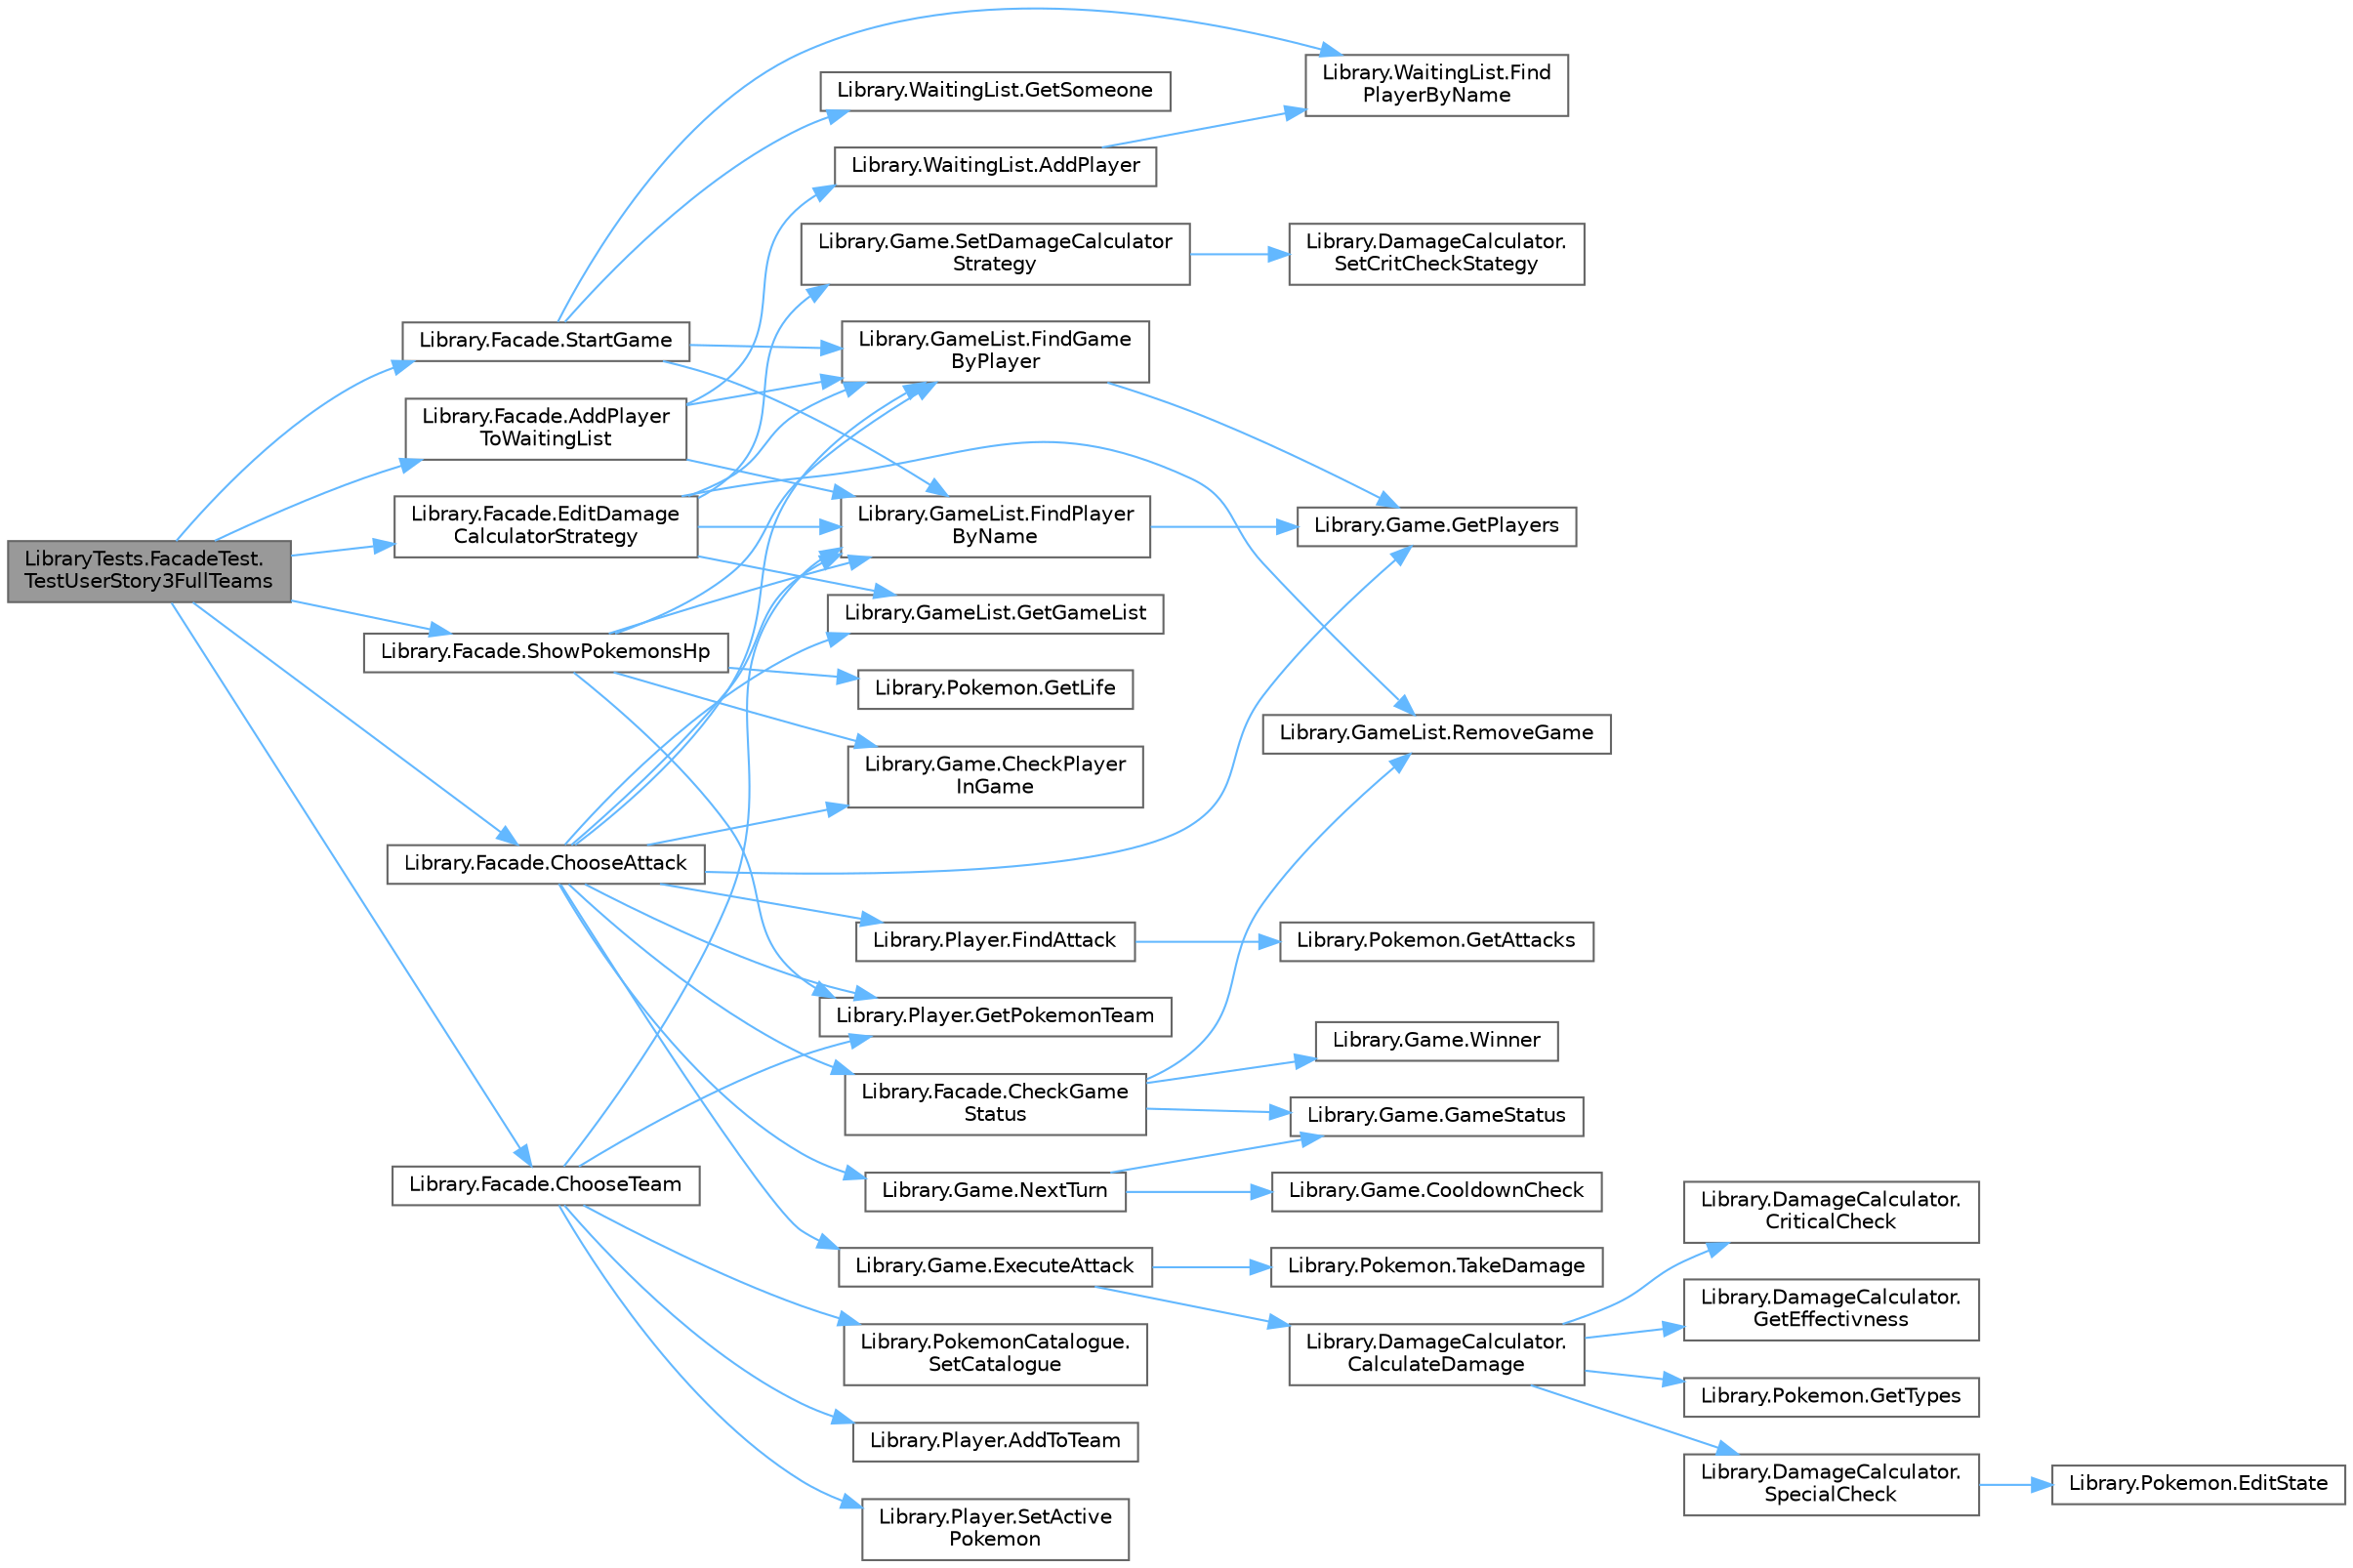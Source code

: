 digraph "LibraryTests.FacadeTest.TestUserStory3FullTeams"
{
 // INTERACTIVE_SVG=YES
 // LATEX_PDF_SIZE
  bgcolor="transparent";
  edge [fontname=Helvetica,fontsize=10,labelfontname=Helvetica,labelfontsize=10];
  node [fontname=Helvetica,fontsize=10,shape=box,height=0.2,width=0.4];
  rankdir="LR";
  Node1 [id="Node000001",label="LibraryTests.FacadeTest.\lTestUserStory3FullTeams",height=0.2,width=0.4,color="gray40", fillcolor="grey60", style="filled", fontcolor="black",tooltip="Verifica que cuando ambos jugadores tienen equipos completos, se puede muestrar el HP de los Pokemon ..."];
  Node1 -> Node2 [id="edge1_Node000001_Node000002",color="steelblue1",style="solid",tooltip=" "];
  Node2 [id="Node000002",label="Library.Facade.AddPlayer\lToWaitingList",height=0.2,width=0.4,color="grey40", fillcolor="white", style="filled",URL="$classLibrary_1_1Facade.html#ab8784ba49bab75ab95697412f7154c37",tooltip="Historia de usuario 9: Agrega un jugador a la lista de espera."];
  Node2 -> Node3 [id="edge2_Node000002_Node000003",color="steelblue1",style="solid",tooltip=" "];
  Node3 [id="Node000003",label="Library.WaitingList.AddPlayer",height=0.2,width=0.4,color="grey40", fillcolor="white", style="filled",URL="$classLibrary_1_1WaitingList.html#a47c96f30aa249140efbc4de70897c252",tooltip="Agrega un jugador a la lista de espera."];
  Node3 -> Node4 [id="edge3_Node000003_Node000004",color="steelblue1",style="solid",tooltip=" "];
  Node4 [id="Node000004",label="Library.WaitingList.Find\lPlayerByName",height=0.2,width=0.4,color="grey40", fillcolor="white", style="filled",URL="$classLibrary_1_1WaitingList.html#a69b27efd2d600c5c60cf18019dc3f0b8",tooltip="Devuelve un jugador de la lista de espera buscandolo por su nombre."];
  Node2 -> Node5 [id="edge4_Node000002_Node000005",color="steelblue1",style="solid",tooltip=" "];
  Node5 [id="Node000005",label="Library.GameList.FindGame\lByPlayer",height=0.2,width=0.4,color="grey40", fillcolor="white", style="filled",URL="$classLibrary_1_1GameList.html#ae4cc442c2a00c3746fd92955ddcb849a",tooltip="Devuelve la partida en la que se encuentra un jugador."];
  Node5 -> Node6 [id="edge5_Node000005_Node000006",color="steelblue1",style="solid",tooltip=" "];
  Node6 [id="Node000006",label="Library.Game.GetPlayers",height=0.2,width=0.4,color="grey40", fillcolor="white", style="filled",URL="$classLibrary_1_1Game.html#a1fb151121019847487457c48804a2ad4",tooltip="Obtiene la lista de jugadores de la partida."];
  Node2 -> Node7 [id="edge6_Node000002_Node000007",color="steelblue1",style="solid",tooltip=" "];
  Node7 [id="Node000007",label="Library.GameList.FindPlayer\lByName",height=0.2,width=0.4,color="grey40", fillcolor="white", style="filled",URL="$classLibrary_1_1GameList.html#a08e1d49ca4fdca05d55d094865a850ff",tooltip="Devuelve un jugador buscandolo por su nombre."];
  Node7 -> Node6 [id="edge7_Node000007_Node000006",color="steelblue1",style="solid",tooltip=" "];
  Node1 -> Node8 [id="edge8_Node000001_Node000008",color="steelblue1",style="solid",tooltip=" "];
  Node8 [id="Node000008",label="Library.Facade.ChooseAttack",height=0.2,width=0.4,color="grey40", fillcolor="white", style="filled",URL="$classLibrary_1_1Facade.html#a654944afb774828780427cef30687c84",tooltip="Historia de usuario 4: Permite a un jugador elegir y ejecutar un ataque durante su turno en una parti..."];
  Node8 -> Node9 [id="edge9_Node000008_Node000009",color="steelblue1",style="solid",tooltip=" "];
  Node9 [id="Node000009",label="Library.Facade.CheckGame\lStatus",height=0.2,width=0.4,color="grey40", fillcolor="white", style="filled",URL="$classLibrary_1_1Facade.html#a26ddb0a7ae0b909f2ded88a249a58aaa",tooltip="Historia de usuario 6: Comprueba el estado de una partida y determina si continúa o hay un ganador."];
  Node9 -> Node10 [id="edge10_Node000009_Node000010",color="steelblue1",style="solid",tooltip=" "];
  Node10 [id="Node000010",label="Library.Game.GameStatus",height=0.2,width=0.4,color="grey40", fillcolor="white", style="filled",URL="$classLibrary_1_1Game.html#a0a385f5808069509de00a98164a7db4c",tooltip="Verifica si el juego sigue en curso evaluando el nivel de vida de cada Pokemon para ambos jugadores."];
  Node9 -> Node11 [id="edge11_Node000009_Node000011",color="steelblue1",style="solid",tooltip=" "];
  Node11 [id="Node000011",label="Library.GameList.RemoveGame",height=0.2,width=0.4,color="grey40", fillcolor="white", style="filled",URL="$classLibrary_1_1GameList.html#a25df7d919bc1a6673017f8a2ca17ad96",tooltip="Elimina una partida de la lista de partidas."];
  Node9 -> Node12 [id="edge12_Node000009_Node000012",color="steelblue1",style="solid",tooltip=" "];
  Node12 [id="Node000012",label="Library.Game.Winner",height=0.2,width=0.4,color="grey40", fillcolor="white", style="filled",URL="$classLibrary_1_1Game.html#aa80cd9a167630fe0426d07e0cc57ca01",tooltip="Determina el ganador y el perdedor del juego basándose en la cantidad de vida de los Pokemon de cada ..."];
  Node8 -> Node13 [id="edge13_Node000008_Node000013",color="steelblue1",style="solid",tooltip=" "];
  Node13 [id="Node000013",label="Library.Game.CheckPlayer\lInGame",height=0.2,width=0.4,color="grey40", fillcolor="white", style="filled",URL="$classLibrary_1_1Game.html#a6fef208659545ad27589078aa7298cce",tooltip="Busca si hay un jugador con el mismo nombre que el del parámetro en una partida."];
  Node8 -> Node14 [id="edge14_Node000008_Node000014",color="steelblue1",style="solid",tooltip=" "];
  Node14 [id="Node000014",label="Library.Game.ExecuteAttack",height=0.2,width=0.4,color="grey40", fillcolor="white", style="filled",URL="$classLibrary_1_1Game.html#a656f35f805445764adcdd3a51de65693",tooltip="Ejecuta un ataque por parte del Pokemon activo del jugador actual, siempre y cuando no se encuentre d..."];
  Node14 -> Node15 [id="edge15_Node000014_Node000015",color="steelblue1",style="solid",tooltip=" "];
  Node15 [id="Node000015",label="Library.DamageCalculator.\lCalculateDamage",height=0.2,width=0.4,color="grey40", fillcolor="white", style="filled",URL="$classLibrary_1_1DamageCalculator.html#a0684bc36799bc6bc3b46780b7263e60d",tooltip="Calcula el daño infligido a un Pokemon objetivo. Para esto tiene en cuenta el valor de ataque,..."];
  Node15 -> Node16 [id="edge16_Node000015_Node000016",color="steelblue1",style="solid",tooltip=" "];
  Node16 [id="Node000016",label="Library.DamageCalculator.\lCriticalCheck",height=0.2,width=0.4,color="grey40", fillcolor="white", style="filled",URL="$classLibrary_1_1DamageCalculator.html#a3a2f89d68ff61105914612a5c1fdcae3",tooltip="Determina si un ataque resulta en un golpe crítico basado en una probabilidad aleatoria."];
  Node15 -> Node17 [id="edge17_Node000015_Node000017",color="steelblue1",style="solid",tooltip=" "];
  Node17 [id="Node000017",label="Library.DamageCalculator.\lGetEffectivness",height=0.2,width=0.4,color="grey40", fillcolor="white", style="filled",URL="$classLibrary_1_1DamageCalculator.html#a984d17ac844873844f080b61bd9d93be",tooltip="Obtiene la efectividad de un ataque de un tipo específico contra el o los tipos de un Pokemon."];
  Node15 -> Node18 [id="edge18_Node000015_Node000018",color="steelblue1",style="solid",tooltip=" "];
  Node18 [id="Node000018",label="Library.Pokemon.GetTypes",height=0.2,width=0.4,color="grey40", fillcolor="white", style="filled",URL="$classLibrary_1_1Pokemon.html#a0d0729ff4c6e58eb0fc323ed859d4789",tooltip="Devuelve la lista de tipos del Pokemon."];
  Node15 -> Node19 [id="edge19_Node000015_Node000019",color="steelblue1",style="solid",tooltip=" "];
  Node19 [id="Node000019",label="Library.DamageCalculator.\lSpecialCheck",height=0.2,width=0.4,color="grey40", fillcolor="white", style="filled",URL="$classLibrary_1_1DamageCalculator.html#a3ac5d47b8a7ebd067ef03b81c8907802",tooltip="Aplica un efecto especial al Pokemon objetivo, siempre y cuando el ataque recibido sea especial y el ..."];
  Node19 -> Node20 [id="edge20_Node000019_Node000020",color="steelblue1",style="solid",tooltip=" "];
  Node20 [id="Node000020",label="Library.Pokemon.EditState",height=0.2,width=0.4,color="grey40", fillcolor="white", style="filled",URL="$classLibrary_1_1Pokemon.html#a32523b114af4ade07ac3ecc0becd6a53",tooltip="Actualiza el currentState del pokemon."];
  Node14 -> Node21 [id="edge21_Node000014_Node000021",color="steelblue1",style="solid",tooltip=" "];
  Node21 [id="Node000021",label="Library.Pokemon.TakeDamage",height=0.2,width=0.4,color="grey40", fillcolor="white", style="filled",URL="$classLibrary_1_1Pokemon.html#af6dd4fd79bfeb99769976f6c26e497e5",tooltip="Resta puntos de vida a la vida actual. Convierte double a int para poder hacer la resta...."];
  Node8 -> Node22 [id="edge22_Node000008_Node000022",color="steelblue1",style="solid",tooltip=" "];
  Node22 [id="Node000022",label="Library.Player.FindAttack",height=0.2,width=0.4,color="grey40", fillcolor="white", style="filled",URL="$classLibrary_1_1Player.html#ae71c6dd4e6de83f82e3b6629a2511248",tooltip="Devuelve un ataque de la lista de ataques del pokemon activo."];
  Node22 -> Node23 [id="edge23_Node000022_Node000023",color="steelblue1",style="solid",tooltip=" "];
  Node23 [id="Node000023",label="Library.Pokemon.GetAttacks",height=0.2,width=0.4,color="grey40", fillcolor="white", style="filled",URL="$classLibrary_1_1Pokemon.html#a7d75c0e46aae96acbbeee27639f365b4",tooltip="Devuelve la lista de ataques del Pokemon."];
  Node8 -> Node5 [id="edge24_Node000008_Node000005",color="steelblue1",style="solid",tooltip=" "];
  Node8 -> Node7 [id="edge25_Node000008_Node000007",color="steelblue1",style="solid",tooltip=" "];
  Node8 -> Node24 [id="edge26_Node000008_Node000024",color="steelblue1",style="solid",tooltip=" "];
  Node24 [id="Node000024",label="Library.GameList.GetGameList",height=0.2,width=0.4,color="grey40", fillcolor="white", style="filled",URL="$classLibrary_1_1GameList.html#ac1fa9d98c95add77b73dcc229f5cc6bc",tooltip="Devuelve la lista de partidas."];
  Node8 -> Node6 [id="edge27_Node000008_Node000006",color="steelblue1",style="solid",tooltip=" "];
  Node8 -> Node25 [id="edge28_Node000008_Node000025",color="steelblue1",style="solid",tooltip=" "];
  Node25 [id="Node000025",label="Library.Player.GetPokemonTeam",height=0.2,width=0.4,color="grey40", fillcolor="white", style="filled",URL="$classLibrary_1_1Player.html#a6f5a234d3af2613c0c6bce8be92baab3",tooltip="Devuelve la lista de pokemons del jugador."];
  Node8 -> Node26 [id="edge29_Node000008_Node000026",color="steelblue1",style="solid",tooltip=" "];
  Node26 [id="Node000026",label="Library.Game.NextTurn",height=0.2,width=0.4,color="grey40", fillcolor="white", style="filled",URL="$classLibrary_1_1Game.html#a25e0e9d427c0b038062ad00141a493f7",tooltip="Avanza al siguiente turno del juego. Actualiza el contador de turnos, reduce el cooldown de los ataqu..."];
  Node26 -> Node27 [id="edge30_Node000026_Node000027",color="steelblue1",style="solid",tooltip=" "];
  Node27 [id="Node000027",label="Library.Game.CooldownCheck",height=0.2,width=0.4,color="grey40", fillcolor="white", style="filled",URL="$classLibrary_1_1Game.html#af4a72e9e14ded2568541b18696014825",tooltip="Reduce el tiempo de enfriamiento (cooldown) de todos los ataques especiales de cada Pokemon en los eq..."];
  Node26 -> Node10 [id="edge31_Node000026_Node000010",color="steelblue1",style="solid",tooltip=" "];
  Node1 -> Node28 [id="edge32_Node000001_Node000028",color="steelblue1",style="solid",tooltip=" "];
  Node28 [id="Node000028",label="Library.Facade.ChooseTeam",height=0.2,width=0.4,color="grey40", fillcolor="white", style="filled",URL="$classLibrary_1_1Facade.html#a542c335b954dab9971c87d83de9ccc97",tooltip="Historia 1: Permite a un jugador agregar un Pokemon al equipo desde el catálogo."];
  Node28 -> Node29 [id="edge33_Node000028_Node000029",color="steelblue1",style="solid",tooltip=" "];
  Node29 [id="Node000029",label="Library.Player.AddToTeam",height=0.2,width=0.4,color="grey40", fillcolor="white", style="filled",URL="$classLibrary_1_1Player.html#aca63ec3547f91e79f9f5c22e366dec9f",tooltip="Agrega un pokemon a la lista de pokemons del jugador."];
  Node28 -> Node7 [id="edge34_Node000028_Node000007",color="steelblue1",style="solid",tooltip=" "];
  Node28 -> Node25 [id="edge35_Node000028_Node000025",color="steelblue1",style="solid",tooltip=" "];
  Node28 -> Node30 [id="edge36_Node000028_Node000030",color="steelblue1",style="solid",tooltip=" "];
  Node30 [id="Node000030",label="Library.Player.SetActive\lPokemon",height=0.2,width=0.4,color="grey40", fillcolor="white", style="filled",URL="$classLibrary_1_1Player.html#a1dc483f61f95351bd3266c5f9663bfb1",tooltip="Cambia el pokemon activo si está vivo."];
  Node28 -> Node31 [id="edge37_Node000028_Node000031",color="steelblue1",style="solid",tooltip=" "];
  Node31 [id="Node000031",label="Library.PokemonCatalogue.\lSetCatalogue",height=0.2,width=0.4,color="grey40", fillcolor="white", style="filled",URL="$classLibrary_1_1PokemonCatalogue.html#a89deea710474bec8e34f3853fa26663f",tooltip="Inicialia el catalogo."];
  Node1 -> Node32 [id="edge38_Node000001_Node000032",color="steelblue1",style="solid",tooltip=" "];
  Node32 [id="Node000032",label="Library.Facade.EditDamage\lCalculatorStrategy",height=0.2,width=0.4,color="grey40", fillcolor="white", style="filled",URL="$classLibrary_1_1Facade.html#a9809b5935c0b49409da62958cd65b597",tooltip="Este método se encarga de cambiar la estrategia asignada en la calculadora de daño...."];
  Node32 -> Node5 [id="edge39_Node000032_Node000005",color="steelblue1",style="solid",tooltip=" "];
  Node32 -> Node7 [id="edge40_Node000032_Node000007",color="steelblue1",style="solid",tooltip=" "];
  Node32 -> Node24 [id="edge41_Node000032_Node000024",color="steelblue1",style="solid",tooltip=" "];
  Node32 -> Node11 [id="edge42_Node000032_Node000011",color="steelblue1",style="solid",tooltip=" "];
  Node32 -> Node33 [id="edge43_Node000032_Node000033",color="steelblue1",style="solid",tooltip=" "];
  Node33 [id="Node000033",label="Library.Game.SetDamageCalculator\lStrategy",height=0.2,width=0.4,color="grey40", fillcolor="white", style="filled",URL="$classLibrary_1_1Game.html#a77f6da1303c22a2e9318018ae687da41",tooltip="Permite cambiar la estrategia que contiene la calculadora de daño, solo se usa en los tests."];
  Node33 -> Node34 [id="edge44_Node000033_Node000034",color="steelblue1",style="solid",tooltip=" "];
  Node34 [id="Node000034",label="Library.DamageCalculator.\lSetCritCheckStategy",height=0.2,width=0.4,color="grey40", fillcolor="white", style="filled",URL="$classLibrary_1_1DamageCalculator.html#af28970536542db6f844927c0518e0eb5",tooltip="Asigna una estrategia para el cálculo de daño crítico."];
  Node1 -> Node35 [id="edge45_Node000001_Node000035",color="steelblue1",style="solid",tooltip=" "];
  Node35 [id="Node000035",label="Library.Facade.ShowPokemonsHp",height=0.2,width=0.4,color="grey40", fillcolor="white", style="filled",URL="$classLibrary_1_1Facade.html#a021e3e6d485a0cb0599f1821b49ef30c",tooltip="Historia de usuario 3: Muestra los puntos de vida (HP) de los Pokemon de un jugador."];
  Node35 -> Node13 [id="edge46_Node000035_Node000013",color="steelblue1",style="solid",tooltip=" "];
  Node35 -> Node5 [id="edge47_Node000035_Node000005",color="steelblue1",style="solid",tooltip=" "];
  Node35 -> Node7 [id="edge48_Node000035_Node000007",color="steelblue1",style="solid",tooltip=" "];
  Node35 -> Node36 [id="edge49_Node000035_Node000036",color="steelblue1",style="solid",tooltip=" "];
  Node36 [id="Node000036",label="Library.Pokemon.GetLife",height=0.2,width=0.4,color="grey40", fillcolor="white", style="filled",URL="$classLibrary_1_1Pokemon.html#ad7ecbc1418ce8ce1310b9bb3737d62d6",tooltip="Devuele la vida del Pokemon en el formato vidaActual/vidaBase."];
  Node35 -> Node25 [id="edge50_Node000035_Node000025",color="steelblue1",style="solid",tooltip=" "];
  Node1 -> Node37 [id="edge51_Node000001_Node000037",color="steelblue1",style="solid",tooltip=" "];
  Node37 [id="Node000037",label="Library.Facade.StartGame",height=0.2,width=0.4,color="grey40", fillcolor="white", style="filled",URL="$classLibrary_1_1Facade.html#a254fa741693ebc4342764475104d3733",tooltip="Historia de usuario 11.1: Inicia una batalla entre dos jugadores, eligiendo un oponente específico o ..."];
  Node37 -> Node5 [id="edge52_Node000037_Node000005",color="steelblue1",style="solid",tooltip=" "];
  Node37 -> Node7 [id="edge53_Node000037_Node000007",color="steelblue1",style="solid",tooltip=" "];
  Node37 -> Node4 [id="edge54_Node000037_Node000004",color="steelblue1",style="solid",tooltip=" "];
  Node37 -> Node38 [id="edge55_Node000037_Node000038",color="steelblue1",style="solid",tooltip=" "];
  Node38 [id="Node000038",label="Library.WaitingList.GetSomeone",height=0.2,width=0.4,color="grey40", fillcolor="white", style="filled",URL="$classLibrary_1_1WaitingList.html#a27fe90fdd4bad1838be5be2719a63d70",tooltip="Devuelve un jugador al azar de la lista de espera."];
}
